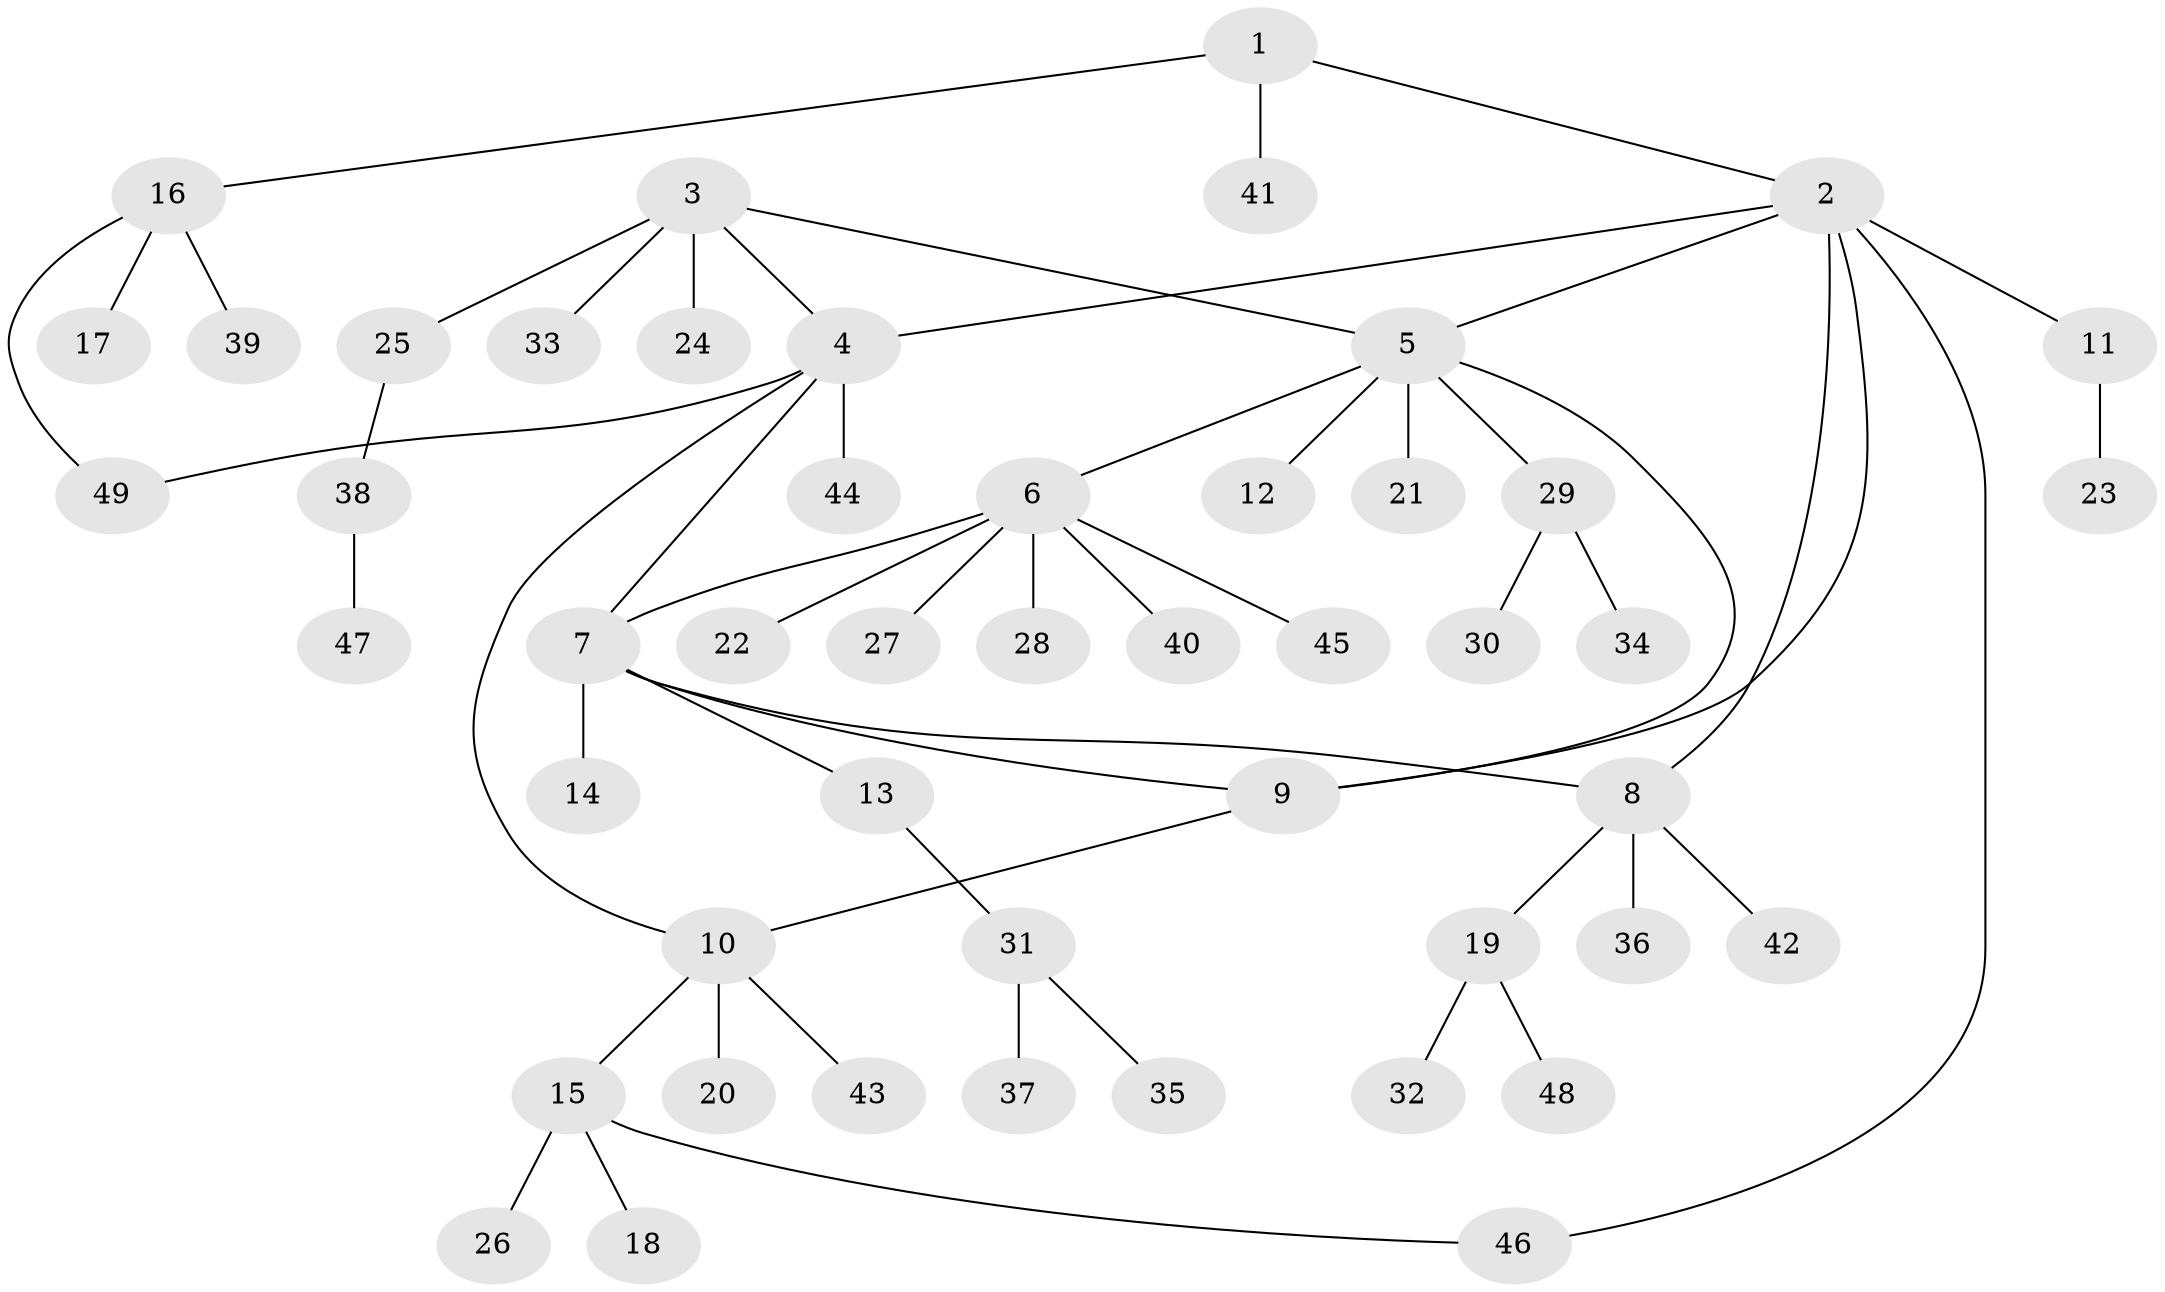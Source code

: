 // Generated by graph-tools (version 1.1) at 2025/55/03/09/25 04:55:23]
// undirected, 49 vertices, 56 edges
graph export_dot {
graph [start="1"]
  node [color=gray90,style=filled];
  1;
  2;
  3;
  4;
  5;
  6;
  7;
  8;
  9;
  10;
  11;
  12;
  13;
  14;
  15;
  16;
  17;
  18;
  19;
  20;
  21;
  22;
  23;
  24;
  25;
  26;
  27;
  28;
  29;
  30;
  31;
  32;
  33;
  34;
  35;
  36;
  37;
  38;
  39;
  40;
  41;
  42;
  43;
  44;
  45;
  46;
  47;
  48;
  49;
  1 -- 2;
  1 -- 16;
  1 -- 41;
  2 -- 4;
  2 -- 5;
  2 -- 8;
  2 -- 9;
  2 -- 11;
  2 -- 46;
  3 -- 4;
  3 -- 5;
  3 -- 24;
  3 -- 25;
  3 -- 33;
  4 -- 7;
  4 -- 10;
  4 -- 44;
  4 -- 49;
  5 -- 6;
  5 -- 9;
  5 -- 12;
  5 -- 21;
  5 -- 29;
  6 -- 7;
  6 -- 22;
  6 -- 27;
  6 -- 28;
  6 -- 40;
  6 -- 45;
  7 -- 8;
  7 -- 9;
  7 -- 13;
  7 -- 14;
  8 -- 19;
  8 -- 36;
  8 -- 42;
  9 -- 10;
  10 -- 15;
  10 -- 20;
  10 -- 43;
  11 -- 23;
  13 -- 31;
  15 -- 18;
  15 -- 26;
  15 -- 46;
  16 -- 17;
  16 -- 39;
  16 -- 49;
  19 -- 32;
  19 -- 48;
  25 -- 38;
  29 -- 30;
  29 -- 34;
  31 -- 35;
  31 -- 37;
  38 -- 47;
}
